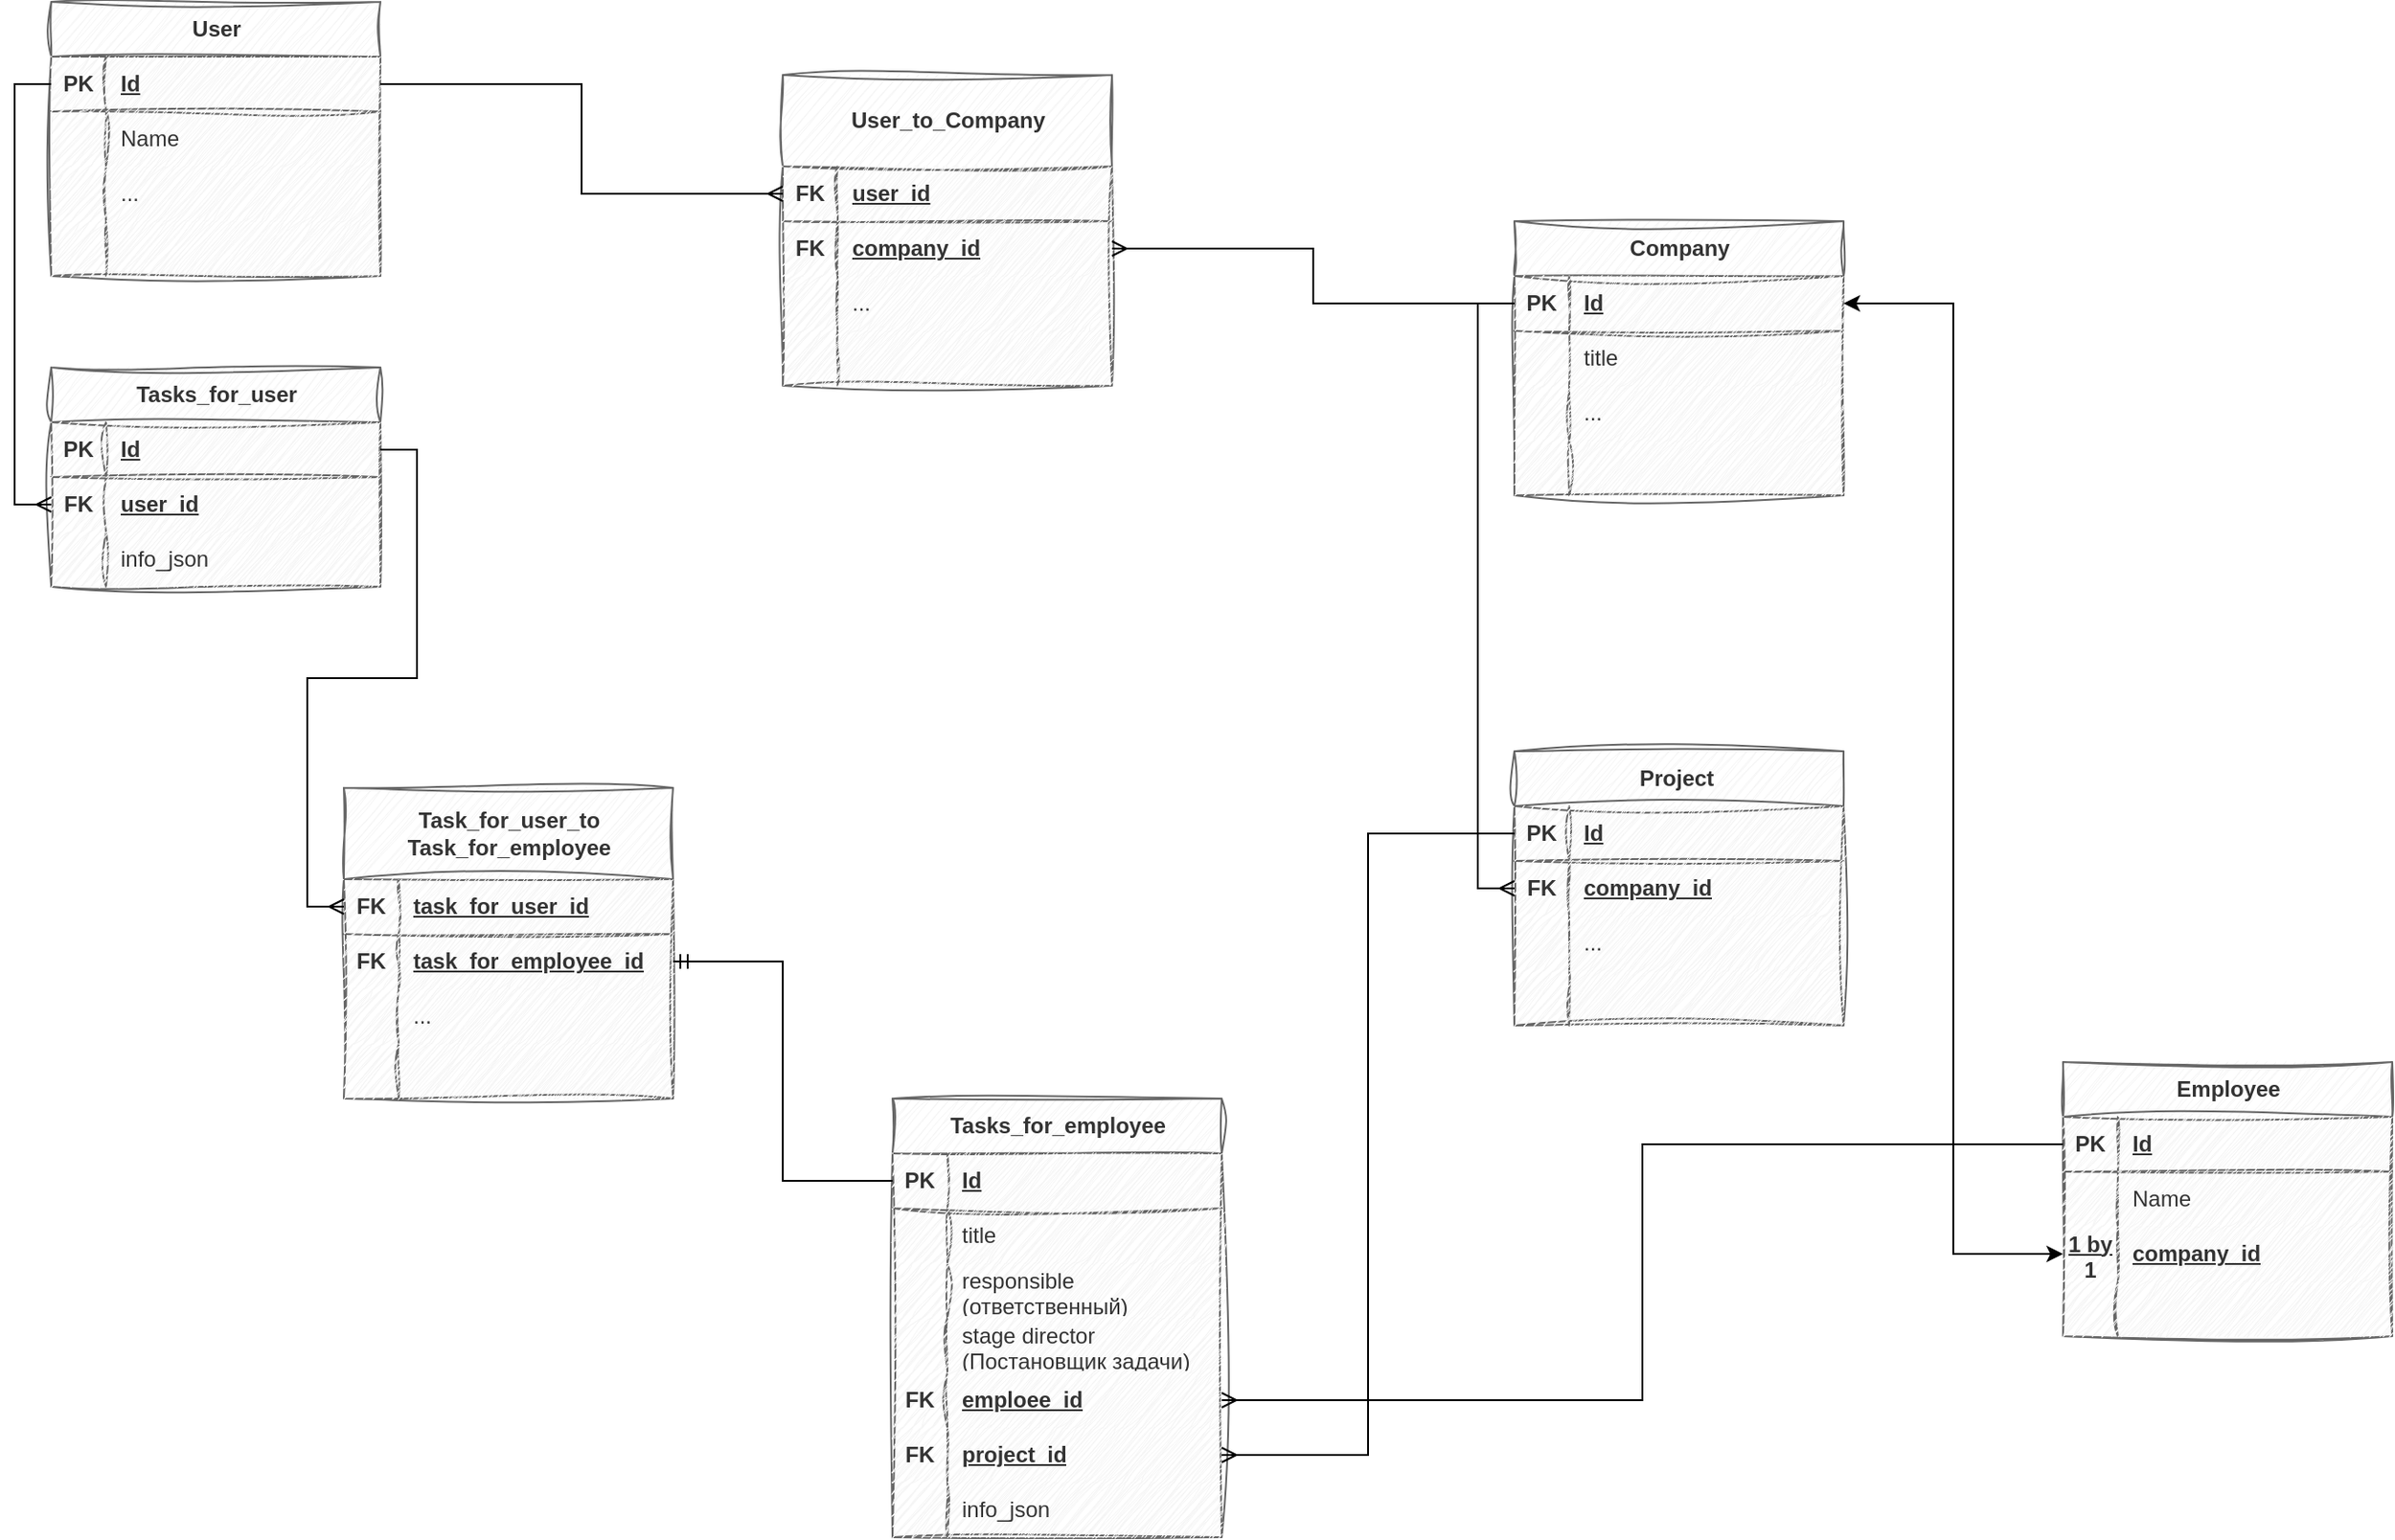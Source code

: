 <mxfile version="22.0.4" type="github">
  <diagram name="Страница — 1" id="aY2zGXCki5zvBB4E1I1_">
    <mxGraphModel dx="3452" dy="1355" grid="1" gridSize="10" guides="1" tooltips="1" connect="1" arrows="1" fold="1" page="1" pageScale="1" pageWidth="827" pageHeight="1169" math="0" shadow="0">
      <root>
        <mxCell id="0" />
        <mxCell id="1" parent="0" />
        <mxCell id="N_8_Af2XxbxDRLDLSH2c-1" value="User" style="shape=table;startSize=30;container=1;collapsible=1;childLayout=tableLayout;fixedRows=1;rowLines=0;fontStyle=1;align=center;resizeLast=1;html=1;fillColor=#f5f5f5;fontColor=#333333;strokeColor=#666666;sketch=1;curveFitting=1;jiggle=2;" parent="1" vertex="1">
          <mxGeometry x="-800" y="40" width="180" height="150" as="geometry" />
        </mxCell>
        <mxCell id="N_8_Af2XxbxDRLDLSH2c-2" value="" style="shape=tableRow;horizontal=0;startSize=0;swimlaneHead=0;swimlaneBody=0;collapsible=0;dropTarget=0;points=[[0,0.5],[1,0.5]];portConstraint=eastwest;top=0;left=0;right=0;bottom=1;fillColor=#f5f5f5;fontColor=#333333;strokeColor=#666666;sketch=1;curveFitting=1;jiggle=2;" parent="N_8_Af2XxbxDRLDLSH2c-1" vertex="1">
          <mxGeometry y="30" width="180" height="30" as="geometry" />
        </mxCell>
        <mxCell id="N_8_Af2XxbxDRLDLSH2c-3" value="PK" style="shape=partialRectangle;connectable=0;top=0;left=0;bottom=0;right=0;fontStyle=1;overflow=hidden;whiteSpace=wrap;html=1;fillColor=#f5f5f5;fontColor=#333333;strokeColor=#666666;sketch=1;curveFitting=1;jiggle=2;" parent="N_8_Af2XxbxDRLDLSH2c-2" vertex="1">
          <mxGeometry width="30" height="30" as="geometry">
            <mxRectangle width="30" height="30" as="alternateBounds" />
          </mxGeometry>
        </mxCell>
        <mxCell id="N_8_Af2XxbxDRLDLSH2c-4" value="Id" style="shape=partialRectangle;connectable=0;top=0;left=0;bottom=0;right=0;align=left;spacingLeft=6;fontStyle=5;overflow=hidden;whiteSpace=wrap;html=1;fillColor=#f5f5f5;fontColor=#333333;strokeColor=#666666;sketch=1;curveFitting=1;jiggle=2;" parent="N_8_Af2XxbxDRLDLSH2c-2" vertex="1">
          <mxGeometry x="30" width="150" height="30" as="geometry">
            <mxRectangle width="150" height="30" as="alternateBounds" />
          </mxGeometry>
        </mxCell>
        <mxCell id="N_8_Af2XxbxDRLDLSH2c-5" value="" style="shape=tableRow;horizontal=0;startSize=0;swimlaneHead=0;swimlaneBody=0;collapsible=0;dropTarget=0;points=[[0,0.5],[1,0.5]];portConstraint=eastwest;top=0;left=0;right=0;bottom=0;fillColor=#f5f5f5;fontColor=#333333;strokeColor=#666666;sketch=1;curveFitting=1;jiggle=2;" parent="N_8_Af2XxbxDRLDLSH2c-1" vertex="1">
          <mxGeometry y="60" width="180" height="30" as="geometry" />
        </mxCell>
        <mxCell id="N_8_Af2XxbxDRLDLSH2c-6" value="" style="shape=partialRectangle;connectable=0;top=0;left=0;bottom=0;right=0;editable=1;overflow=hidden;whiteSpace=wrap;html=1;fillColor=#f5f5f5;fontColor=#333333;strokeColor=#666666;sketch=1;curveFitting=1;jiggle=2;" parent="N_8_Af2XxbxDRLDLSH2c-5" vertex="1">
          <mxGeometry width="30" height="30" as="geometry">
            <mxRectangle width="30" height="30" as="alternateBounds" />
          </mxGeometry>
        </mxCell>
        <mxCell id="N_8_Af2XxbxDRLDLSH2c-7" value="Name&amp;nbsp;" style="shape=partialRectangle;connectable=0;top=0;left=0;bottom=0;right=0;align=left;spacingLeft=6;overflow=hidden;whiteSpace=wrap;html=1;fillColor=#f5f5f5;fontColor=#333333;strokeColor=#666666;sketch=1;curveFitting=1;jiggle=2;" parent="N_8_Af2XxbxDRLDLSH2c-5" vertex="1">
          <mxGeometry x="30" width="150" height="30" as="geometry">
            <mxRectangle width="150" height="30" as="alternateBounds" />
          </mxGeometry>
        </mxCell>
        <mxCell id="N_8_Af2XxbxDRLDLSH2c-8" value="" style="shape=tableRow;horizontal=0;startSize=0;swimlaneHead=0;swimlaneBody=0;collapsible=0;dropTarget=0;points=[[0,0.5],[1,0.5]];portConstraint=eastwest;top=0;left=0;right=0;bottom=0;fillColor=#f5f5f5;fontColor=#333333;strokeColor=#666666;sketch=1;curveFitting=1;jiggle=2;" parent="N_8_Af2XxbxDRLDLSH2c-1" vertex="1">
          <mxGeometry y="90" width="180" height="30" as="geometry" />
        </mxCell>
        <mxCell id="N_8_Af2XxbxDRLDLSH2c-9" value="" style="shape=partialRectangle;connectable=0;top=0;left=0;bottom=0;right=0;editable=1;overflow=hidden;whiteSpace=wrap;html=1;fillColor=#f5f5f5;fontColor=#333333;strokeColor=#666666;sketch=1;curveFitting=1;jiggle=2;" parent="N_8_Af2XxbxDRLDLSH2c-8" vertex="1">
          <mxGeometry width="30" height="30" as="geometry">
            <mxRectangle width="30" height="30" as="alternateBounds" />
          </mxGeometry>
        </mxCell>
        <mxCell id="N_8_Af2XxbxDRLDLSH2c-10" value="..." style="shape=partialRectangle;connectable=0;top=0;left=0;bottom=0;right=0;align=left;spacingLeft=6;overflow=hidden;whiteSpace=wrap;html=1;fillColor=#f5f5f5;fontColor=#333333;strokeColor=#666666;sketch=1;curveFitting=1;jiggle=2;" parent="N_8_Af2XxbxDRLDLSH2c-8" vertex="1">
          <mxGeometry x="30" width="150" height="30" as="geometry">
            <mxRectangle width="150" height="30" as="alternateBounds" />
          </mxGeometry>
        </mxCell>
        <mxCell id="N_8_Af2XxbxDRLDLSH2c-11" value="" style="shape=tableRow;horizontal=0;startSize=0;swimlaneHead=0;swimlaneBody=0;collapsible=0;dropTarget=0;points=[[0,0.5],[1,0.5]];portConstraint=eastwest;top=0;left=0;right=0;bottom=0;fillColor=#f5f5f5;fontColor=#333333;strokeColor=#666666;sketch=1;curveFitting=1;jiggle=2;" parent="N_8_Af2XxbxDRLDLSH2c-1" vertex="1">
          <mxGeometry y="120" width="180" height="30" as="geometry" />
        </mxCell>
        <mxCell id="N_8_Af2XxbxDRLDLSH2c-12" value="" style="shape=partialRectangle;connectable=0;top=0;left=0;bottom=0;right=0;editable=1;overflow=hidden;whiteSpace=wrap;html=1;fillColor=#f5f5f5;fontColor=#333333;strokeColor=#666666;sketch=1;curveFitting=1;jiggle=2;" parent="N_8_Af2XxbxDRLDLSH2c-11" vertex="1">
          <mxGeometry width="30" height="30" as="geometry">
            <mxRectangle width="30" height="30" as="alternateBounds" />
          </mxGeometry>
        </mxCell>
        <mxCell id="N_8_Af2XxbxDRLDLSH2c-13" value="" style="shape=partialRectangle;connectable=0;top=0;left=0;bottom=0;right=0;align=left;spacingLeft=6;overflow=hidden;whiteSpace=wrap;html=1;fillColor=#f5f5f5;fontColor=#333333;strokeColor=#666666;sketch=1;curveFitting=1;jiggle=2;" parent="N_8_Af2XxbxDRLDLSH2c-11" vertex="1">
          <mxGeometry x="30" width="150" height="30" as="geometry">
            <mxRectangle width="150" height="30" as="alternateBounds" />
          </mxGeometry>
        </mxCell>
        <mxCell id="N_8_Af2XxbxDRLDLSH2c-14" value="Company" style="shape=table;startSize=30;container=1;collapsible=1;childLayout=tableLayout;fixedRows=1;rowLines=0;fontStyle=1;align=center;resizeLast=1;html=1;fillColor=#f5f5f5;fontColor=#333333;strokeColor=#666666;sketch=1;curveFitting=1;jiggle=2;" parent="1" vertex="1">
          <mxGeometry y="160" width="180" height="150" as="geometry" />
        </mxCell>
        <mxCell id="N_8_Af2XxbxDRLDLSH2c-15" value="" style="shape=tableRow;horizontal=0;startSize=0;swimlaneHead=0;swimlaneBody=0;collapsible=0;dropTarget=0;points=[[0,0.5],[1,0.5]];portConstraint=eastwest;top=0;left=0;right=0;bottom=1;fillColor=#f5f5f5;fontColor=#333333;strokeColor=#666666;sketch=1;curveFitting=1;jiggle=2;" parent="N_8_Af2XxbxDRLDLSH2c-14" vertex="1">
          <mxGeometry y="30" width="180" height="30" as="geometry" />
        </mxCell>
        <mxCell id="N_8_Af2XxbxDRLDLSH2c-16" value="PK" style="shape=partialRectangle;connectable=0;top=0;left=0;bottom=0;right=0;fontStyle=1;overflow=hidden;whiteSpace=wrap;html=1;fillColor=#f5f5f5;fontColor=#333333;strokeColor=#666666;sketch=1;curveFitting=1;jiggle=2;" parent="N_8_Af2XxbxDRLDLSH2c-15" vertex="1">
          <mxGeometry width="30" height="30" as="geometry">
            <mxRectangle width="30" height="30" as="alternateBounds" />
          </mxGeometry>
        </mxCell>
        <mxCell id="N_8_Af2XxbxDRLDLSH2c-17" value="Id" style="shape=partialRectangle;connectable=0;top=0;left=0;bottom=0;right=0;align=left;spacingLeft=6;fontStyle=5;overflow=hidden;whiteSpace=wrap;html=1;fillColor=#f5f5f5;fontColor=#333333;strokeColor=#666666;sketch=1;curveFitting=1;jiggle=2;" parent="N_8_Af2XxbxDRLDLSH2c-15" vertex="1">
          <mxGeometry x="30" width="150" height="30" as="geometry">
            <mxRectangle width="150" height="30" as="alternateBounds" />
          </mxGeometry>
        </mxCell>
        <mxCell id="N_8_Af2XxbxDRLDLSH2c-18" value="" style="shape=tableRow;horizontal=0;startSize=0;swimlaneHead=0;swimlaneBody=0;collapsible=0;dropTarget=0;points=[[0,0.5],[1,0.5]];portConstraint=eastwest;top=0;left=0;right=0;bottom=0;fillColor=#f5f5f5;fontColor=#333333;strokeColor=#666666;sketch=1;curveFitting=1;jiggle=2;" parent="N_8_Af2XxbxDRLDLSH2c-14" vertex="1">
          <mxGeometry y="60" width="180" height="30" as="geometry" />
        </mxCell>
        <mxCell id="N_8_Af2XxbxDRLDLSH2c-19" value="" style="shape=partialRectangle;connectable=0;top=0;left=0;bottom=0;right=0;editable=1;overflow=hidden;whiteSpace=wrap;html=1;fillColor=#f5f5f5;fontColor=#333333;strokeColor=#666666;sketch=1;curveFitting=1;jiggle=2;" parent="N_8_Af2XxbxDRLDLSH2c-18" vertex="1">
          <mxGeometry width="30" height="30" as="geometry">
            <mxRectangle width="30" height="30" as="alternateBounds" />
          </mxGeometry>
        </mxCell>
        <mxCell id="N_8_Af2XxbxDRLDLSH2c-20" value="title" style="shape=partialRectangle;connectable=0;top=0;left=0;bottom=0;right=0;align=left;spacingLeft=6;overflow=hidden;whiteSpace=wrap;html=1;fillColor=#f5f5f5;fontColor=#333333;strokeColor=#666666;sketch=1;curveFitting=1;jiggle=2;" parent="N_8_Af2XxbxDRLDLSH2c-18" vertex="1">
          <mxGeometry x="30" width="150" height="30" as="geometry">
            <mxRectangle width="150" height="30" as="alternateBounds" />
          </mxGeometry>
        </mxCell>
        <mxCell id="N_8_Af2XxbxDRLDLSH2c-21" value="" style="shape=tableRow;horizontal=0;startSize=0;swimlaneHead=0;swimlaneBody=0;collapsible=0;dropTarget=0;points=[[0,0.5],[1,0.5]];portConstraint=eastwest;top=0;left=0;right=0;bottom=0;fillColor=#f5f5f5;fontColor=#333333;strokeColor=#666666;sketch=1;curveFitting=1;jiggle=2;" parent="N_8_Af2XxbxDRLDLSH2c-14" vertex="1">
          <mxGeometry y="90" width="180" height="30" as="geometry" />
        </mxCell>
        <mxCell id="N_8_Af2XxbxDRLDLSH2c-22" value="" style="shape=partialRectangle;connectable=0;top=0;left=0;bottom=0;right=0;editable=1;overflow=hidden;whiteSpace=wrap;html=1;fillColor=#f5f5f5;fontColor=#333333;strokeColor=#666666;sketch=1;curveFitting=1;jiggle=2;" parent="N_8_Af2XxbxDRLDLSH2c-21" vertex="1">
          <mxGeometry width="30" height="30" as="geometry">
            <mxRectangle width="30" height="30" as="alternateBounds" />
          </mxGeometry>
        </mxCell>
        <mxCell id="N_8_Af2XxbxDRLDLSH2c-23" value="..." style="shape=partialRectangle;connectable=0;top=0;left=0;bottom=0;right=0;align=left;spacingLeft=6;overflow=hidden;whiteSpace=wrap;html=1;fillColor=#f5f5f5;fontColor=#333333;strokeColor=#666666;sketch=1;curveFitting=1;jiggle=2;" parent="N_8_Af2XxbxDRLDLSH2c-21" vertex="1">
          <mxGeometry x="30" width="150" height="30" as="geometry">
            <mxRectangle width="150" height="30" as="alternateBounds" />
          </mxGeometry>
        </mxCell>
        <mxCell id="N_8_Af2XxbxDRLDLSH2c-24" value="" style="shape=tableRow;horizontal=0;startSize=0;swimlaneHead=0;swimlaneBody=0;collapsible=0;dropTarget=0;points=[[0,0.5],[1,0.5]];portConstraint=eastwest;top=0;left=0;right=0;bottom=0;fillColor=#f5f5f5;fontColor=#333333;strokeColor=#666666;sketch=1;curveFitting=1;jiggle=2;" parent="N_8_Af2XxbxDRLDLSH2c-14" vertex="1">
          <mxGeometry y="120" width="180" height="30" as="geometry" />
        </mxCell>
        <mxCell id="N_8_Af2XxbxDRLDLSH2c-25" value="" style="shape=partialRectangle;connectable=0;top=0;left=0;bottom=0;right=0;editable=1;overflow=hidden;whiteSpace=wrap;html=1;fillColor=#f5f5f5;fontColor=#333333;strokeColor=#666666;sketch=1;curveFitting=1;jiggle=2;" parent="N_8_Af2XxbxDRLDLSH2c-24" vertex="1">
          <mxGeometry width="30" height="30" as="geometry">
            <mxRectangle width="30" height="30" as="alternateBounds" />
          </mxGeometry>
        </mxCell>
        <mxCell id="N_8_Af2XxbxDRLDLSH2c-26" value="" style="shape=partialRectangle;connectable=0;top=0;left=0;bottom=0;right=0;align=left;spacingLeft=6;overflow=hidden;whiteSpace=wrap;html=1;fillColor=#f5f5f5;fontColor=#333333;strokeColor=#666666;sketch=1;curveFitting=1;jiggle=2;" parent="N_8_Af2XxbxDRLDLSH2c-24" vertex="1">
          <mxGeometry x="30" width="150" height="30" as="geometry">
            <mxRectangle width="150" height="30" as="alternateBounds" />
          </mxGeometry>
        </mxCell>
        <mxCell id="N_8_Af2XxbxDRLDLSH2c-50" value="Tasks_for_user" style="shape=table;startSize=30;container=1;collapsible=1;childLayout=tableLayout;fixedRows=1;rowLines=0;fontStyle=1;align=center;resizeLast=1;html=1;fillColor=#f5f5f5;fontColor=#333333;strokeColor=#666666;sketch=1;curveFitting=1;jiggle=2;" parent="1" vertex="1">
          <mxGeometry x="-800" y="240" width="180" height="120" as="geometry" />
        </mxCell>
        <mxCell id="N_8_Af2XxbxDRLDLSH2c-51" value="" style="shape=tableRow;horizontal=0;startSize=0;swimlaneHead=0;swimlaneBody=0;collapsible=0;dropTarget=0;points=[[0,0.5],[1,0.5]];portConstraint=eastwest;top=0;left=0;right=0;bottom=1;fillColor=#f5f5f5;fontColor=#333333;strokeColor=#666666;sketch=1;curveFitting=1;jiggle=2;" parent="N_8_Af2XxbxDRLDLSH2c-50" vertex="1">
          <mxGeometry y="30" width="180" height="30" as="geometry" />
        </mxCell>
        <mxCell id="N_8_Af2XxbxDRLDLSH2c-52" value="PK" style="shape=partialRectangle;connectable=0;top=0;left=0;bottom=0;right=0;fontStyle=1;overflow=hidden;whiteSpace=wrap;html=1;fillColor=#f5f5f5;fontColor=#333333;strokeColor=#666666;sketch=1;curveFitting=1;jiggle=2;" parent="N_8_Af2XxbxDRLDLSH2c-51" vertex="1">
          <mxGeometry width="30" height="30" as="geometry">
            <mxRectangle width="30" height="30" as="alternateBounds" />
          </mxGeometry>
        </mxCell>
        <mxCell id="N_8_Af2XxbxDRLDLSH2c-53" value="Id" style="shape=partialRectangle;connectable=0;top=0;left=0;bottom=0;right=0;align=left;spacingLeft=6;fontStyle=5;overflow=hidden;whiteSpace=wrap;html=1;fillColor=#f5f5f5;fontColor=#333333;strokeColor=#666666;sketch=1;curveFitting=1;jiggle=2;" parent="N_8_Af2XxbxDRLDLSH2c-51" vertex="1">
          <mxGeometry x="30" width="150" height="30" as="geometry">
            <mxRectangle width="150" height="30" as="alternateBounds" />
          </mxGeometry>
        </mxCell>
        <mxCell id="N_8_Af2XxbxDRLDLSH2c-92" value="" style="shape=tableRow;horizontal=0;startSize=0;swimlaneHead=0;swimlaneBody=0;collapsible=0;dropTarget=0;points=[[0,0.5],[1,0.5]];portConstraint=eastwest;top=0;left=0;right=0;bottom=0;fillColor=#f5f5f5;fontColor=#333333;strokeColor=#666666;sketch=1;curveFitting=1;jiggle=2;" parent="N_8_Af2XxbxDRLDLSH2c-50" vertex="1">
          <mxGeometry y="60" width="180" height="30" as="geometry" />
        </mxCell>
        <mxCell id="N_8_Af2XxbxDRLDLSH2c-93" value="&lt;b&gt;FK&lt;/b&gt;" style="shape=partialRectangle;connectable=0;top=0;left=0;bottom=0;right=0;editable=1;overflow=hidden;whiteSpace=wrap;html=1;fillColor=#f5f5f5;fontColor=#333333;strokeColor=#666666;sketch=1;curveFitting=1;jiggle=2;" parent="N_8_Af2XxbxDRLDLSH2c-92" vertex="1">
          <mxGeometry width="30" height="30" as="geometry">
            <mxRectangle width="30" height="30" as="alternateBounds" />
          </mxGeometry>
        </mxCell>
        <mxCell id="N_8_Af2XxbxDRLDLSH2c-94" value="&lt;b&gt;&lt;u&gt;user_id&lt;/u&gt;&lt;/b&gt;" style="shape=partialRectangle;connectable=0;top=0;left=0;bottom=0;right=0;align=left;spacingLeft=6;overflow=hidden;whiteSpace=wrap;html=1;fillColor=#f5f5f5;fontColor=#333333;strokeColor=#666666;sketch=1;curveFitting=1;jiggle=2;" parent="N_8_Af2XxbxDRLDLSH2c-92" vertex="1">
          <mxGeometry x="30" width="150" height="30" as="geometry">
            <mxRectangle width="150" height="30" as="alternateBounds" />
          </mxGeometry>
        </mxCell>
        <mxCell id="N_8_Af2XxbxDRLDLSH2c-95" value="" style="shape=tableRow;horizontal=0;startSize=0;swimlaneHead=0;swimlaneBody=0;collapsible=0;dropTarget=0;points=[[0,0.5],[1,0.5]];portConstraint=eastwest;top=0;left=0;right=0;bottom=0;fillColor=#f5f5f5;fontColor=#333333;strokeColor=#666666;sketch=1;curveFitting=1;jiggle=2;" parent="N_8_Af2XxbxDRLDLSH2c-50" vertex="1">
          <mxGeometry y="90" width="180" height="30" as="geometry" />
        </mxCell>
        <mxCell id="N_8_Af2XxbxDRLDLSH2c-96" value="" style="shape=partialRectangle;connectable=0;top=0;left=0;bottom=0;right=0;editable=1;overflow=hidden;whiteSpace=wrap;html=1;fillColor=#f5f5f5;fontColor=#333333;strokeColor=#666666;sketch=1;curveFitting=1;jiggle=2;" parent="N_8_Af2XxbxDRLDLSH2c-95" vertex="1">
          <mxGeometry width="30" height="30" as="geometry">
            <mxRectangle width="30" height="30" as="alternateBounds" />
          </mxGeometry>
        </mxCell>
        <mxCell id="N_8_Af2XxbxDRLDLSH2c-97" value="info_json" style="shape=partialRectangle;connectable=0;top=0;left=0;bottom=0;right=0;align=left;spacingLeft=6;overflow=hidden;whiteSpace=wrap;html=1;fillColor=#f5f5f5;fontColor=#333333;strokeColor=#666666;sketch=1;curveFitting=1;jiggle=2;" parent="N_8_Af2XxbxDRLDLSH2c-95" vertex="1">
          <mxGeometry x="30" width="150" height="30" as="geometry">
            <mxRectangle width="150" height="30" as="alternateBounds" />
          </mxGeometry>
        </mxCell>
        <mxCell id="N_8_Af2XxbxDRLDLSH2c-111" value="Task_for_user_to&lt;br&gt;Task_for_employee" style="shape=table;startSize=50;container=1;collapsible=1;childLayout=tableLayout;fixedRows=1;rowLines=0;fontStyle=1;align=center;resizeLast=1;html=1;fillColor=#f5f5f5;fontColor=#333333;strokeColor=#666666;sketch=1;curveFitting=1;jiggle=2;" parent="1" vertex="1">
          <mxGeometry x="-640" y="470" width="180" height="170" as="geometry" />
        </mxCell>
        <mxCell id="N_8_Af2XxbxDRLDLSH2c-112" value="" style="shape=tableRow;horizontal=0;startSize=0;swimlaneHead=0;swimlaneBody=0;collapsible=0;dropTarget=0;points=[[0,0.5],[1,0.5]];portConstraint=eastwest;top=0;left=0;right=0;bottom=1;fillColor=#f5f5f5;fontColor=#333333;strokeColor=#666666;sketch=1;curveFitting=1;jiggle=2;" parent="N_8_Af2XxbxDRLDLSH2c-111" vertex="1">
          <mxGeometry y="50" width="180" height="30" as="geometry" />
        </mxCell>
        <mxCell id="N_8_Af2XxbxDRLDLSH2c-113" value="FK" style="shape=partialRectangle;connectable=0;top=0;left=0;bottom=0;right=0;fontStyle=1;overflow=hidden;whiteSpace=wrap;html=1;fillColor=#f5f5f5;fontColor=#333333;strokeColor=#666666;sketch=1;curveFitting=1;jiggle=2;" parent="N_8_Af2XxbxDRLDLSH2c-112" vertex="1">
          <mxGeometry width="30" height="30" as="geometry">
            <mxRectangle width="30" height="30" as="alternateBounds" />
          </mxGeometry>
        </mxCell>
        <mxCell id="N_8_Af2XxbxDRLDLSH2c-114" value="task_for_user_id" style="shape=partialRectangle;connectable=0;top=0;left=0;bottom=0;right=0;align=left;spacingLeft=6;fontStyle=5;overflow=hidden;whiteSpace=wrap;html=1;fillColor=#f5f5f5;fontColor=#333333;strokeColor=#666666;sketch=1;curveFitting=1;jiggle=2;" parent="N_8_Af2XxbxDRLDLSH2c-112" vertex="1">
          <mxGeometry x="30" width="150" height="30" as="geometry">
            <mxRectangle width="150" height="30" as="alternateBounds" />
          </mxGeometry>
        </mxCell>
        <mxCell id="N_8_Af2XxbxDRLDLSH2c-115" value="" style="shape=tableRow;horizontal=0;startSize=0;swimlaneHead=0;swimlaneBody=0;collapsible=0;dropTarget=0;points=[[0,0.5],[1,0.5]];portConstraint=eastwest;top=0;left=0;right=0;bottom=0;fillColor=#f5f5f5;fontColor=#333333;strokeColor=#666666;sketch=1;curveFitting=1;jiggle=2;" parent="N_8_Af2XxbxDRLDLSH2c-111" vertex="1">
          <mxGeometry y="80" width="180" height="30" as="geometry" />
        </mxCell>
        <mxCell id="N_8_Af2XxbxDRLDLSH2c-116" value="&lt;b&gt;FK&lt;/b&gt;" style="shape=partialRectangle;connectable=0;top=0;left=0;bottom=0;right=0;editable=1;overflow=hidden;whiteSpace=wrap;html=1;fillColor=#f5f5f5;fontColor=#333333;strokeColor=#666666;sketch=1;curveFitting=1;jiggle=2;" parent="N_8_Af2XxbxDRLDLSH2c-115" vertex="1">
          <mxGeometry width="30" height="30" as="geometry">
            <mxRectangle width="30" height="30" as="alternateBounds" />
          </mxGeometry>
        </mxCell>
        <mxCell id="N_8_Af2XxbxDRLDLSH2c-117" value="&lt;b&gt;&lt;u&gt;task_for_employee_id&lt;/u&gt;&lt;/b&gt;" style="shape=partialRectangle;connectable=0;top=0;left=0;bottom=0;right=0;align=left;spacingLeft=6;overflow=hidden;whiteSpace=wrap;html=1;fillColor=#f5f5f5;fontColor=#333333;strokeColor=#666666;sketch=1;curveFitting=1;jiggle=2;" parent="N_8_Af2XxbxDRLDLSH2c-115" vertex="1">
          <mxGeometry x="30" width="150" height="30" as="geometry">
            <mxRectangle width="150" height="30" as="alternateBounds" />
          </mxGeometry>
        </mxCell>
        <mxCell id="N_8_Af2XxbxDRLDLSH2c-118" value="" style="shape=tableRow;horizontal=0;startSize=0;swimlaneHead=0;swimlaneBody=0;collapsible=0;dropTarget=0;points=[[0,0.5],[1,0.5]];portConstraint=eastwest;top=0;left=0;right=0;bottom=0;fillColor=#f5f5f5;fontColor=#333333;strokeColor=#666666;sketch=1;curveFitting=1;jiggle=2;" parent="N_8_Af2XxbxDRLDLSH2c-111" vertex="1">
          <mxGeometry y="110" width="180" height="30" as="geometry" />
        </mxCell>
        <mxCell id="N_8_Af2XxbxDRLDLSH2c-119" value="" style="shape=partialRectangle;connectable=0;top=0;left=0;bottom=0;right=0;editable=1;overflow=hidden;whiteSpace=wrap;html=1;fillColor=#f5f5f5;fontColor=#333333;strokeColor=#666666;sketch=1;curveFitting=1;jiggle=2;" parent="N_8_Af2XxbxDRLDLSH2c-118" vertex="1">
          <mxGeometry width="30" height="30" as="geometry">
            <mxRectangle width="30" height="30" as="alternateBounds" />
          </mxGeometry>
        </mxCell>
        <mxCell id="N_8_Af2XxbxDRLDLSH2c-120" value="..." style="shape=partialRectangle;connectable=0;top=0;left=0;bottom=0;right=0;align=left;spacingLeft=6;overflow=hidden;whiteSpace=wrap;html=1;fillColor=#f5f5f5;fontColor=#333333;strokeColor=#666666;sketch=1;curveFitting=1;jiggle=2;" parent="N_8_Af2XxbxDRLDLSH2c-118" vertex="1">
          <mxGeometry x="30" width="150" height="30" as="geometry">
            <mxRectangle width="150" height="30" as="alternateBounds" />
          </mxGeometry>
        </mxCell>
        <mxCell id="N_8_Af2XxbxDRLDLSH2c-121" value="" style="shape=tableRow;horizontal=0;startSize=0;swimlaneHead=0;swimlaneBody=0;collapsible=0;dropTarget=0;points=[[0,0.5],[1,0.5]];portConstraint=eastwest;top=0;left=0;right=0;bottom=0;fillColor=#f5f5f5;fontColor=#333333;strokeColor=#666666;sketch=1;curveFitting=1;jiggle=2;" parent="N_8_Af2XxbxDRLDLSH2c-111" vertex="1">
          <mxGeometry y="140" width="180" height="30" as="geometry" />
        </mxCell>
        <mxCell id="N_8_Af2XxbxDRLDLSH2c-122" value="" style="shape=partialRectangle;connectable=0;top=0;left=0;bottom=0;right=0;editable=1;overflow=hidden;whiteSpace=wrap;html=1;fillColor=#f5f5f5;fontColor=#333333;strokeColor=#666666;sketch=1;curveFitting=1;jiggle=2;" parent="N_8_Af2XxbxDRLDLSH2c-121" vertex="1">
          <mxGeometry width="30" height="30" as="geometry">
            <mxRectangle width="30" height="30" as="alternateBounds" />
          </mxGeometry>
        </mxCell>
        <mxCell id="N_8_Af2XxbxDRLDLSH2c-123" value="" style="shape=partialRectangle;connectable=0;top=0;left=0;bottom=0;right=0;align=left;spacingLeft=6;overflow=hidden;whiteSpace=wrap;html=1;fillColor=#f5f5f5;fontColor=#333333;strokeColor=#666666;sketch=1;curveFitting=1;jiggle=2;" parent="N_8_Af2XxbxDRLDLSH2c-121" vertex="1">
          <mxGeometry x="30" width="150" height="30" as="geometry">
            <mxRectangle width="150" height="30" as="alternateBounds" />
          </mxGeometry>
        </mxCell>
        <mxCell id="N_8_Af2XxbxDRLDLSH2c-129" value="Project&amp;nbsp;" style="shape=table;startSize=30;container=1;collapsible=1;childLayout=tableLayout;fixedRows=1;rowLines=0;fontStyle=1;align=center;resizeLast=1;html=1;fillColor=#f5f5f5;fontColor=#333333;strokeColor=#666666;sketch=1;curveFitting=1;jiggle=2;" parent="1" vertex="1">
          <mxGeometry y="450" width="180" height="150" as="geometry" />
        </mxCell>
        <mxCell id="N_8_Af2XxbxDRLDLSH2c-130" value="" style="shape=tableRow;horizontal=0;startSize=0;swimlaneHead=0;swimlaneBody=0;collapsible=0;dropTarget=0;points=[[0,0.5],[1,0.5]];portConstraint=eastwest;top=0;left=0;right=0;bottom=1;fillColor=#f5f5f5;fontColor=#333333;strokeColor=#666666;sketch=1;curveFitting=1;jiggle=2;" parent="N_8_Af2XxbxDRLDLSH2c-129" vertex="1">
          <mxGeometry y="30" width="180" height="30" as="geometry" />
        </mxCell>
        <mxCell id="N_8_Af2XxbxDRLDLSH2c-131" value="PK" style="shape=partialRectangle;connectable=0;top=0;left=0;bottom=0;right=0;fontStyle=1;overflow=hidden;whiteSpace=wrap;html=1;fillColor=#f5f5f5;fontColor=#333333;strokeColor=#666666;sketch=1;curveFitting=1;jiggle=2;" parent="N_8_Af2XxbxDRLDLSH2c-130" vertex="1">
          <mxGeometry width="30" height="30" as="geometry">
            <mxRectangle width="30" height="30" as="alternateBounds" />
          </mxGeometry>
        </mxCell>
        <mxCell id="N_8_Af2XxbxDRLDLSH2c-132" value="Id" style="shape=partialRectangle;connectable=0;top=0;left=0;bottom=0;right=0;align=left;spacingLeft=6;fontStyle=5;overflow=hidden;whiteSpace=wrap;html=1;fillColor=#f5f5f5;fontColor=#333333;strokeColor=#666666;sketch=1;curveFitting=1;jiggle=2;" parent="N_8_Af2XxbxDRLDLSH2c-130" vertex="1">
          <mxGeometry x="30" width="150" height="30" as="geometry">
            <mxRectangle width="150" height="30" as="alternateBounds" />
          </mxGeometry>
        </mxCell>
        <mxCell id="N_8_Af2XxbxDRLDLSH2c-133" value="" style="shape=tableRow;horizontal=0;startSize=0;swimlaneHead=0;swimlaneBody=0;collapsible=0;dropTarget=0;points=[[0,0.5],[1,0.5]];portConstraint=eastwest;top=0;left=0;right=0;bottom=0;fillColor=#f5f5f5;fontColor=#333333;strokeColor=#666666;sketch=1;curveFitting=1;jiggle=2;" parent="N_8_Af2XxbxDRLDLSH2c-129" vertex="1">
          <mxGeometry y="60" width="180" height="30" as="geometry" />
        </mxCell>
        <mxCell id="N_8_Af2XxbxDRLDLSH2c-134" value="&lt;b&gt;FK&lt;/b&gt;" style="shape=partialRectangle;connectable=0;top=0;left=0;bottom=0;right=0;editable=1;overflow=hidden;whiteSpace=wrap;html=1;fillColor=#f5f5f5;fontColor=#333333;strokeColor=#666666;sketch=1;curveFitting=1;jiggle=2;" parent="N_8_Af2XxbxDRLDLSH2c-133" vertex="1">
          <mxGeometry width="30" height="30" as="geometry">
            <mxRectangle width="30" height="30" as="alternateBounds" />
          </mxGeometry>
        </mxCell>
        <mxCell id="N_8_Af2XxbxDRLDLSH2c-135" value="&lt;b&gt;&lt;u&gt;company_id&lt;/u&gt;&lt;/b&gt;" style="shape=partialRectangle;connectable=0;top=0;left=0;bottom=0;right=0;align=left;spacingLeft=6;overflow=hidden;whiteSpace=wrap;html=1;fillColor=#f5f5f5;fontColor=#333333;strokeColor=#666666;sketch=1;curveFitting=1;jiggle=2;" parent="N_8_Af2XxbxDRLDLSH2c-133" vertex="1">
          <mxGeometry x="30" width="150" height="30" as="geometry">
            <mxRectangle width="150" height="30" as="alternateBounds" />
          </mxGeometry>
        </mxCell>
        <mxCell id="N_8_Af2XxbxDRLDLSH2c-136" value="" style="shape=tableRow;horizontal=0;startSize=0;swimlaneHead=0;swimlaneBody=0;collapsible=0;dropTarget=0;points=[[0,0.5],[1,0.5]];portConstraint=eastwest;top=0;left=0;right=0;bottom=0;fillColor=#f5f5f5;fontColor=#333333;strokeColor=#666666;sketch=1;curveFitting=1;jiggle=2;" parent="N_8_Af2XxbxDRLDLSH2c-129" vertex="1">
          <mxGeometry y="90" width="180" height="30" as="geometry" />
        </mxCell>
        <mxCell id="N_8_Af2XxbxDRLDLSH2c-137" value="" style="shape=partialRectangle;connectable=0;top=0;left=0;bottom=0;right=0;editable=1;overflow=hidden;whiteSpace=wrap;html=1;fillColor=#f5f5f5;fontColor=#333333;strokeColor=#666666;sketch=1;curveFitting=1;jiggle=2;" parent="N_8_Af2XxbxDRLDLSH2c-136" vertex="1">
          <mxGeometry width="30" height="30" as="geometry">
            <mxRectangle width="30" height="30" as="alternateBounds" />
          </mxGeometry>
        </mxCell>
        <mxCell id="N_8_Af2XxbxDRLDLSH2c-138" value="..." style="shape=partialRectangle;connectable=0;top=0;left=0;bottom=0;right=0;align=left;spacingLeft=6;overflow=hidden;whiteSpace=wrap;html=1;fillColor=#f5f5f5;fontColor=#333333;strokeColor=#666666;sketch=1;curveFitting=1;jiggle=2;" parent="N_8_Af2XxbxDRLDLSH2c-136" vertex="1">
          <mxGeometry x="30" width="150" height="30" as="geometry">
            <mxRectangle width="150" height="30" as="alternateBounds" />
          </mxGeometry>
        </mxCell>
        <mxCell id="N_8_Af2XxbxDRLDLSH2c-139" value="" style="shape=tableRow;horizontal=0;startSize=0;swimlaneHead=0;swimlaneBody=0;collapsible=0;dropTarget=0;points=[[0,0.5],[1,0.5]];portConstraint=eastwest;top=0;left=0;right=0;bottom=0;fillColor=#f5f5f5;fontColor=#333333;strokeColor=#666666;sketch=1;curveFitting=1;jiggle=2;" parent="N_8_Af2XxbxDRLDLSH2c-129" vertex="1">
          <mxGeometry y="120" width="180" height="30" as="geometry" />
        </mxCell>
        <mxCell id="N_8_Af2XxbxDRLDLSH2c-140" value="" style="shape=partialRectangle;connectable=0;top=0;left=0;bottom=0;right=0;editable=1;overflow=hidden;whiteSpace=wrap;html=1;fillColor=#f5f5f5;fontColor=#333333;strokeColor=#666666;sketch=1;curveFitting=1;jiggle=2;" parent="N_8_Af2XxbxDRLDLSH2c-139" vertex="1">
          <mxGeometry width="30" height="30" as="geometry">
            <mxRectangle width="30" height="30" as="alternateBounds" />
          </mxGeometry>
        </mxCell>
        <mxCell id="N_8_Af2XxbxDRLDLSH2c-141" value="" style="shape=partialRectangle;connectable=0;top=0;left=0;bottom=0;right=0;align=left;spacingLeft=6;overflow=hidden;whiteSpace=wrap;html=1;fillColor=#f5f5f5;fontColor=#333333;strokeColor=#666666;sketch=1;curveFitting=1;jiggle=2;" parent="N_8_Af2XxbxDRLDLSH2c-139" vertex="1">
          <mxGeometry x="30" width="150" height="30" as="geometry">
            <mxRectangle width="150" height="30" as="alternateBounds" />
          </mxGeometry>
        </mxCell>
        <mxCell id="F6FM1SczQrT-OryDSkxw-5" value="Employee" style="shape=table;startSize=30;container=1;collapsible=1;childLayout=tableLayout;fixedRows=1;rowLines=0;fontStyle=1;align=center;resizeLast=1;html=1;fillColor=#f5f5f5;fontColor=#333333;strokeColor=#666666;sketch=1;curveFitting=1;jiggle=2;" vertex="1" parent="1">
          <mxGeometry x="300" y="620" width="180" height="150" as="geometry" />
        </mxCell>
        <mxCell id="F6FM1SczQrT-OryDSkxw-6" value="" style="shape=tableRow;horizontal=0;startSize=0;swimlaneHead=0;swimlaneBody=0;collapsible=0;dropTarget=0;points=[[0,0.5],[1,0.5]];portConstraint=eastwest;top=0;left=0;right=0;bottom=1;fillColor=#f5f5f5;fontColor=#333333;strokeColor=#666666;sketch=1;curveFitting=1;jiggle=2;" vertex="1" parent="F6FM1SczQrT-OryDSkxw-5">
          <mxGeometry y="30" width="180" height="30" as="geometry" />
        </mxCell>
        <mxCell id="F6FM1SczQrT-OryDSkxw-7" value="PK" style="shape=partialRectangle;connectable=0;top=0;left=0;bottom=0;right=0;fontStyle=1;overflow=hidden;whiteSpace=wrap;html=1;fillColor=#f5f5f5;fontColor=#333333;strokeColor=#666666;sketch=1;curveFitting=1;jiggle=2;" vertex="1" parent="F6FM1SczQrT-OryDSkxw-6">
          <mxGeometry width="30" height="30" as="geometry">
            <mxRectangle width="30" height="30" as="alternateBounds" />
          </mxGeometry>
        </mxCell>
        <mxCell id="F6FM1SczQrT-OryDSkxw-8" value="Id" style="shape=partialRectangle;connectable=0;top=0;left=0;bottom=0;right=0;align=left;spacingLeft=6;fontStyle=5;overflow=hidden;whiteSpace=wrap;html=1;fillColor=#f5f5f5;fontColor=#333333;strokeColor=#666666;sketch=1;curveFitting=1;jiggle=2;" vertex="1" parent="F6FM1SczQrT-OryDSkxw-6">
          <mxGeometry x="30" width="150" height="30" as="geometry">
            <mxRectangle width="150" height="30" as="alternateBounds" />
          </mxGeometry>
        </mxCell>
        <mxCell id="F6FM1SczQrT-OryDSkxw-9" value="" style="shape=tableRow;horizontal=0;startSize=0;swimlaneHead=0;swimlaneBody=0;collapsible=0;dropTarget=0;points=[[0,0.5],[1,0.5]];portConstraint=eastwest;top=0;left=0;right=0;bottom=0;fillColor=#f5f5f5;fontColor=#333333;strokeColor=#666666;sketch=1;curveFitting=1;jiggle=2;" vertex="1" parent="F6FM1SczQrT-OryDSkxw-5">
          <mxGeometry y="60" width="180" height="30" as="geometry" />
        </mxCell>
        <mxCell id="F6FM1SczQrT-OryDSkxw-10" value="" style="shape=partialRectangle;connectable=0;top=0;left=0;bottom=0;right=0;editable=1;overflow=hidden;whiteSpace=wrap;html=1;fillColor=#f5f5f5;fontColor=#333333;strokeColor=#666666;sketch=1;curveFitting=1;jiggle=2;" vertex="1" parent="F6FM1SczQrT-OryDSkxw-9">
          <mxGeometry width="30" height="30" as="geometry">
            <mxRectangle width="30" height="30" as="alternateBounds" />
          </mxGeometry>
        </mxCell>
        <mxCell id="F6FM1SczQrT-OryDSkxw-11" value="Name&amp;nbsp;" style="shape=partialRectangle;connectable=0;top=0;left=0;bottom=0;right=0;align=left;spacingLeft=6;overflow=hidden;whiteSpace=wrap;html=1;fillColor=#f5f5f5;fontColor=#333333;strokeColor=#666666;sketch=1;curveFitting=1;jiggle=2;" vertex="1" parent="F6FM1SczQrT-OryDSkxw-9">
          <mxGeometry x="30" width="150" height="30" as="geometry">
            <mxRectangle width="150" height="30" as="alternateBounds" />
          </mxGeometry>
        </mxCell>
        <mxCell id="F6FM1SczQrT-OryDSkxw-12" value="" style="shape=tableRow;horizontal=0;startSize=0;swimlaneHead=0;swimlaneBody=0;collapsible=0;dropTarget=0;points=[[0,0.5],[1,0.5]];portConstraint=eastwest;top=0;left=0;right=0;bottom=0;fillColor=#f5f5f5;fontColor=#333333;strokeColor=#666666;sketch=1;curveFitting=1;jiggle=2;" vertex="1" parent="F6FM1SczQrT-OryDSkxw-5">
          <mxGeometry y="90" width="180" height="30" as="geometry" />
        </mxCell>
        <mxCell id="F6FM1SczQrT-OryDSkxw-13" value="&lt;b&gt;&lt;u&gt;1 by 1&lt;/u&gt;&lt;/b&gt;" style="shape=partialRectangle;connectable=0;top=0;left=0;bottom=0;right=0;editable=1;overflow=hidden;whiteSpace=wrap;html=1;fillColor=#f5f5f5;fontColor=#333333;strokeColor=#666666;sketch=1;curveFitting=1;jiggle=2;" vertex="1" parent="F6FM1SczQrT-OryDSkxw-12">
          <mxGeometry width="30" height="30" as="geometry">
            <mxRectangle width="30" height="30" as="alternateBounds" />
          </mxGeometry>
        </mxCell>
        <mxCell id="F6FM1SczQrT-OryDSkxw-14" value="&lt;b&gt;&lt;u&gt;company_id&lt;/u&gt;&lt;/b&gt;" style="shape=partialRectangle;connectable=0;top=0;left=0;bottom=0;right=0;align=left;spacingLeft=6;overflow=hidden;whiteSpace=wrap;html=1;fillColor=#f5f5f5;fontColor=#333333;strokeColor=#666666;sketch=1;curveFitting=1;jiggle=2;" vertex="1" parent="F6FM1SczQrT-OryDSkxw-12">
          <mxGeometry x="30" width="150" height="30" as="geometry">
            <mxRectangle width="150" height="30" as="alternateBounds" />
          </mxGeometry>
        </mxCell>
        <mxCell id="F6FM1SczQrT-OryDSkxw-15" value="" style="shape=tableRow;horizontal=0;startSize=0;swimlaneHead=0;swimlaneBody=0;collapsible=0;dropTarget=0;points=[[0,0.5],[1,0.5]];portConstraint=eastwest;top=0;left=0;right=0;bottom=0;fillColor=#f5f5f5;fontColor=#333333;strokeColor=#666666;sketch=1;curveFitting=1;jiggle=2;" vertex="1" parent="F6FM1SczQrT-OryDSkxw-5">
          <mxGeometry y="120" width="180" height="30" as="geometry" />
        </mxCell>
        <mxCell id="F6FM1SczQrT-OryDSkxw-16" value="" style="shape=partialRectangle;connectable=0;top=0;left=0;bottom=0;right=0;editable=1;overflow=hidden;whiteSpace=wrap;html=1;fillColor=#f5f5f5;fontColor=#333333;strokeColor=#666666;sketch=1;curveFitting=1;jiggle=2;" vertex="1" parent="F6FM1SczQrT-OryDSkxw-15">
          <mxGeometry width="30" height="30" as="geometry">
            <mxRectangle width="30" height="30" as="alternateBounds" />
          </mxGeometry>
        </mxCell>
        <mxCell id="F6FM1SczQrT-OryDSkxw-17" value="" style="shape=partialRectangle;connectable=0;top=0;left=0;bottom=0;right=0;align=left;spacingLeft=6;overflow=hidden;whiteSpace=wrap;html=1;fillColor=#f5f5f5;fontColor=#333333;strokeColor=#666666;sketch=1;curveFitting=1;jiggle=2;" vertex="1" parent="F6FM1SczQrT-OryDSkxw-15">
          <mxGeometry x="30" width="150" height="30" as="geometry">
            <mxRectangle width="150" height="30" as="alternateBounds" />
          </mxGeometry>
        </mxCell>
        <mxCell id="F6FM1SczQrT-OryDSkxw-32" style="edgeStyle=orthogonalEdgeStyle;rounded=0;orthogonalLoop=1;jettySize=auto;html=1;startArrow=classic;startFill=1;" edge="1" parent="1" source="F6FM1SczQrT-OryDSkxw-12" target="N_8_Af2XxbxDRLDLSH2c-15">
          <mxGeometry relative="1" as="geometry" />
        </mxCell>
        <mxCell id="F6FM1SczQrT-OryDSkxw-33" value="Tasks_for_employee" style="shape=table;startSize=30;container=1;collapsible=1;childLayout=tableLayout;fixedRows=1;rowLines=0;fontStyle=1;align=center;resizeLast=1;html=1;fillColor=#f5f5f5;fontColor=#333333;strokeColor=#666666;sketch=1;curveFitting=1;jiggle=2;" vertex="1" parent="1">
          <mxGeometry x="-340" y="640" width="180" height="240" as="geometry" />
        </mxCell>
        <mxCell id="F6FM1SczQrT-OryDSkxw-34" value="" style="shape=tableRow;horizontal=0;startSize=0;swimlaneHead=0;swimlaneBody=0;collapsible=0;dropTarget=0;points=[[0,0.5],[1,0.5]];portConstraint=eastwest;top=0;left=0;right=0;bottom=1;fillColor=#f5f5f5;fontColor=#333333;strokeColor=#666666;sketch=1;curveFitting=1;jiggle=2;" vertex="1" parent="F6FM1SczQrT-OryDSkxw-33">
          <mxGeometry y="30" width="180" height="30" as="geometry" />
        </mxCell>
        <mxCell id="F6FM1SczQrT-OryDSkxw-35" value="PK" style="shape=partialRectangle;connectable=0;top=0;left=0;bottom=0;right=0;fontStyle=1;overflow=hidden;whiteSpace=wrap;html=1;fillColor=#f5f5f5;fontColor=#333333;strokeColor=#666666;sketch=1;curveFitting=1;jiggle=2;" vertex="1" parent="F6FM1SczQrT-OryDSkxw-34">
          <mxGeometry width="30" height="30" as="geometry">
            <mxRectangle width="30" height="30" as="alternateBounds" />
          </mxGeometry>
        </mxCell>
        <mxCell id="F6FM1SczQrT-OryDSkxw-36" value="Id" style="shape=partialRectangle;connectable=0;top=0;left=0;bottom=0;right=0;align=left;spacingLeft=6;fontStyle=5;overflow=hidden;whiteSpace=wrap;html=1;fillColor=#f5f5f5;fontColor=#333333;strokeColor=#666666;sketch=1;curveFitting=1;jiggle=2;" vertex="1" parent="F6FM1SczQrT-OryDSkxw-34">
          <mxGeometry x="30" width="150" height="30" as="geometry">
            <mxRectangle width="150" height="30" as="alternateBounds" />
          </mxGeometry>
        </mxCell>
        <mxCell id="F6FM1SczQrT-OryDSkxw-37" value="" style="shape=tableRow;horizontal=0;startSize=0;swimlaneHead=0;swimlaneBody=0;collapsible=0;dropTarget=0;points=[[0,0.5],[1,0.5]];portConstraint=eastwest;top=0;left=0;right=0;bottom=0;fillColor=#f5f5f5;fontColor=#333333;strokeColor=#666666;sketch=1;curveFitting=1;jiggle=2;" vertex="1" parent="F6FM1SczQrT-OryDSkxw-33">
          <mxGeometry y="60" width="180" height="30" as="geometry" />
        </mxCell>
        <mxCell id="F6FM1SczQrT-OryDSkxw-38" value="" style="shape=partialRectangle;connectable=0;top=0;left=0;bottom=0;right=0;editable=1;overflow=hidden;whiteSpace=wrap;html=1;fillColor=#f5f5f5;fontColor=#333333;strokeColor=#666666;sketch=1;curveFitting=1;jiggle=2;" vertex="1" parent="F6FM1SczQrT-OryDSkxw-37">
          <mxGeometry width="30" height="30" as="geometry">
            <mxRectangle width="30" height="30" as="alternateBounds" />
          </mxGeometry>
        </mxCell>
        <mxCell id="F6FM1SczQrT-OryDSkxw-39" value="title" style="shape=partialRectangle;connectable=0;top=0;left=0;bottom=0;right=0;align=left;spacingLeft=6;overflow=hidden;whiteSpace=wrap;html=1;fillColor=#f5f5f5;fontColor=#333333;strokeColor=#666666;sketch=1;curveFitting=1;jiggle=2;" vertex="1" parent="F6FM1SczQrT-OryDSkxw-37">
          <mxGeometry x="30" width="150" height="30" as="geometry">
            <mxRectangle width="150" height="30" as="alternateBounds" />
          </mxGeometry>
        </mxCell>
        <mxCell id="F6FM1SczQrT-OryDSkxw-40" value="" style="shape=tableRow;horizontal=0;startSize=0;swimlaneHead=0;swimlaneBody=0;collapsible=0;dropTarget=0;points=[[0,0.5],[1,0.5]];portConstraint=eastwest;top=0;left=0;right=0;bottom=0;fillColor=#f5f5f5;fontColor=#333333;strokeColor=#666666;sketch=1;curveFitting=1;jiggle=2;" vertex="1" parent="F6FM1SczQrT-OryDSkxw-33">
          <mxGeometry y="90" width="180" height="30" as="geometry" />
        </mxCell>
        <mxCell id="F6FM1SczQrT-OryDSkxw-41" value="" style="shape=partialRectangle;connectable=0;top=0;left=0;bottom=0;right=0;editable=1;overflow=hidden;whiteSpace=wrap;html=1;fillColor=#f5f5f5;fontColor=#333333;strokeColor=#666666;sketch=1;curveFitting=1;jiggle=2;" vertex="1" parent="F6FM1SczQrT-OryDSkxw-40">
          <mxGeometry width="30" height="30" as="geometry">
            <mxRectangle width="30" height="30" as="alternateBounds" />
          </mxGeometry>
        </mxCell>
        <mxCell id="F6FM1SczQrT-OryDSkxw-42" value="responsible (ответственный)" style="shape=partialRectangle;connectable=0;top=0;left=0;bottom=0;right=0;align=left;spacingLeft=6;overflow=hidden;whiteSpace=wrap;html=1;fillColor=#f5f5f5;fontColor=#333333;strokeColor=#666666;sketch=1;curveFitting=1;jiggle=2;" vertex="1" parent="F6FM1SczQrT-OryDSkxw-40">
          <mxGeometry x="30" width="150" height="30" as="geometry">
            <mxRectangle width="150" height="30" as="alternateBounds" />
          </mxGeometry>
        </mxCell>
        <mxCell id="F6FM1SczQrT-OryDSkxw-43" value="" style="shape=tableRow;horizontal=0;startSize=0;swimlaneHead=0;swimlaneBody=0;collapsible=0;dropTarget=0;points=[[0,0.5],[1,0.5]];portConstraint=eastwest;top=0;left=0;right=0;bottom=0;fillColor=#f5f5f5;fontColor=#333333;strokeColor=#666666;sketch=1;curveFitting=1;jiggle=2;" vertex="1" parent="F6FM1SczQrT-OryDSkxw-33">
          <mxGeometry y="120" width="180" height="30" as="geometry" />
        </mxCell>
        <mxCell id="F6FM1SczQrT-OryDSkxw-44" value="" style="shape=partialRectangle;connectable=0;top=0;left=0;bottom=0;right=0;editable=1;overflow=hidden;whiteSpace=wrap;html=1;fillColor=#f5f5f5;fontColor=#333333;strokeColor=#666666;sketch=1;curveFitting=1;jiggle=2;" vertex="1" parent="F6FM1SczQrT-OryDSkxw-43">
          <mxGeometry width="30" height="30" as="geometry">
            <mxRectangle width="30" height="30" as="alternateBounds" />
          </mxGeometry>
        </mxCell>
        <mxCell id="F6FM1SczQrT-OryDSkxw-45" value="stage director (Постановщик задачи)" style="shape=partialRectangle;connectable=0;top=0;left=0;bottom=0;right=0;align=left;spacingLeft=6;overflow=hidden;whiteSpace=wrap;html=1;fillColor=#f5f5f5;fontColor=#333333;strokeColor=#666666;sketch=1;curveFitting=1;jiggle=2;" vertex="1" parent="F6FM1SczQrT-OryDSkxw-43">
          <mxGeometry x="30" width="150" height="30" as="geometry">
            <mxRectangle width="150" height="30" as="alternateBounds" />
          </mxGeometry>
        </mxCell>
        <mxCell id="F6FM1SczQrT-OryDSkxw-46" value="" style="shape=tableRow;horizontal=0;startSize=0;swimlaneHead=0;swimlaneBody=0;collapsible=0;dropTarget=0;points=[[0,0.5],[1,0.5]];portConstraint=eastwest;top=0;left=0;right=0;bottom=0;fillColor=#f5f5f5;fontColor=#333333;strokeColor=#666666;sketch=1;curveFitting=1;jiggle=2;" vertex="1" parent="F6FM1SczQrT-OryDSkxw-33">
          <mxGeometry y="150" width="180" height="30" as="geometry" />
        </mxCell>
        <mxCell id="F6FM1SczQrT-OryDSkxw-47" value="&lt;b&gt;FK&lt;/b&gt;" style="shape=partialRectangle;connectable=0;top=0;left=0;bottom=0;right=0;editable=1;overflow=hidden;whiteSpace=wrap;html=1;fillColor=#f5f5f5;fontColor=#333333;strokeColor=#666666;sketch=1;curveFitting=1;jiggle=2;" vertex="1" parent="F6FM1SczQrT-OryDSkxw-46">
          <mxGeometry width="30" height="30" as="geometry">
            <mxRectangle width="30" height="30" as="alternateBounds" />
          </mxGeometry>
        </mxCell>
        <mxCell id="F6FM1SczQrT-OryDSkxw-48" value="&lt;b&gt;&lt;u&gt;emploee_id&lt;/u&gt;&lt;/b&gt;" style="shape=partialRectangle;connectable=0;top=0;left=0;bottom=0;right=0;align=left;spacingLeft=6;overflow=hidden;whiteSpace=wrap;html=1;fillColor=#f5f5f5;fontColor=#333333;strokeColor=#666666;sketch=1;curveFitting=1;jiggle=2;" vertex="1" parent="F6FM1SczQrT-OryDSkxw-46">
          <mxGeometry x="30" width="150" height="30" as="geometry">
            <mxRectangle width="150" height="30" as="alternateBounds" />
          </mxGeometry>
        </mxCell>
        <mxCell id="F6FM1SczQrT-OryDSkxw-49" value="" style="shape=tableRow;horizontal=0;startSize=0;swimlaneHead=0;swimlaneBody=0;collapsible=0;dropTarget=0;points=[[0,0.5],[1,0.5]];portConstraint=eastwest;top=0;left=0;right=0;bottom=0;fillColor=#f5f5f5;fontColor=#333333;strokeColor=#666666;sketch=1;curveFitting=1;jiggle=2;" vertex="1" parent="F6FM1SczQrT-OryDSkxw-33">
          <mxGeometry y="180" width="180" height="30" as="geometry" />
        </mxCell>
        <mxCell id="F6FM1SczQrT-OryDSkxw-50" value="&lt;b&gt;FK&lt;/b&gt;" style="shape=partialRectangle;connectable=0;top=0;left=0;bottom=0;right=0;editable=1;overflow=hidden;whiteSpace=wrap;html=1;fillColor=#f5f5f5;fontColor=#333333;strokeColor=#666666;sketch=1;curveFitting=1;jiggle=2;" vertex="1" parent="F6FM1SczQrT-OryDSkxw-49">
          <mxGeometry width="30" height="30" as="geometry">
            <mxRectangle width="30" height="30" as="alternateBounds" />
          </mxGeometry>
        </mxCell>
        <mxCell id="F6FM1SczQrT-OryDSkxw-51" value="&lt;b&gt;&lt;u&gt;project_id&lt;/u&gt;&lt;/b&gt;" style="shape=partialRectangle;connectable=0;top=0;left=0;bottom=0;right=0;align=left;spacingLeft=6;overflow=hidden;whiteSpace=wrap;html=1;fillColor=#f5f5f5;fontColor=#333333;strokeColor=#666666;sketch=1;curveFitting=1;jiggle=2;" vertex="1" parent="F6FM1SczQrT-OryDSkxw-49">
          <mxGeometry x="30" width="150" height="30" as="geometry">
            <mxRectangle width="150" height="30" as="alternateBounds" />
          </mxGeometry>
        </mxCell>
        <mxCell id="F6FM1SczQrT-OryDSkxw-52" value="" style="shape=tableRow;horizontal=0;startSize=0;swimlaneHead=0;swimlaneBody=0;collapsible=0;dropTarget=0;points=[[0,0.5],[1,0.5]];portConstraint=eastwest;top=0;left=0;right=0;bottom=0;fillColor=#f5f5f5;fontColor=#333333;strokeColor=#666666;sketch=1;curveFitting=1;jiggle=2;" vertex="1" parent="F6FM1SczQrT-OryDSkxw-33">
          <mxGeometry y="210" width="180" height="30" as="geometry" />
        </mxCell>
        <mxCell id="F6FM1SczQrT-OryDSkxw-53" value="" style="shape=partialRectangle;connectable=0;top=0;left=0;bottom=0;right=0;editable=1;overflow=hidden;whiteSpace=wrap;html=1;fillColor=#f5f5f5;fontColor=#333333;strokeColor=#666666;sketch=1;curveFitting=1;jiggle=2;" vertex="1" parent="F6FM1SczQrT-OryDSkxw-52">
          <mxGeometry width="30" height="30" as="geometry">
            <mxRectangle width="30" height="30" as="alternateBounds" />
          </mxGeometry>
        </mxCell>
        <mxCell id="F6FM1SczQrT-OryDSkxw-54" value="info_json" style="shape=partialRectangle;connectable=0;top=0;left=0;bottom=0;right=0;align=left;spacingLeft=6;overflow=hidden;whiteSpace=wrap;html=1;fillColor=#f5f5f5;fontColor=#333333;strokeColor=#666666;sketch=1;curveFitting=1;jiggle=2;" vertex="1" parent="F6FM1SczQrT-OryDSkxw-52">
          <mxGeometry x="30" width="150" height="30" as="geometry">
            <mxRectangle width="150" height="30" as="alternateBounds" />
          </mxGeometry>
        </mxCell>
        <mxCell id="F6FM1SczQrT-OryDSkxw-56" style="edgeStyle=orthogonalEdgeStyle;rounded=0;orthogonalLoop=1;jettySize=auto;html=1;entryX=1;entryY=0.5;entryDx=0;entryDy=0;endArrow=ERmany;endFill=0;" edge="1" parent="1" source="N_8_Af2XxbxDRLDLSH2c-130" target="F6FM1SczQrT-OryDSkxw-49">
          <mxGeometry relative="1" as="geometry" />
        </mxCell>
        <mxCell id="F6FM1SczQrT-OryDSkxw-58" style="edgeStyle=orthogonalEdgeStyle;rounded=0;orthogonalLoop=1;jettySize=auto;html=1;entryX=0;entryY=0.5;entryDx=0;entryDy=0;endArrow=ERmany;endFill=0;" edge="1" parent="1" source="N_8_Af2XxbxDRLDLSH2c-2" target="N_8_Af2XxbxDRLDLSH2c-92">
          <mxGeometry relative="1" as="geometry" />
        </mxCell>
        <mxCell id="F6FM1SczQrT-OryDSkxw-61" style="edgeStyle=orthogonalEdgeStyle;rounded=0;orthogonalLoop=1;jettySize=auto;html=1;endArrow=ERmany;endFill=0;" edge="1" parent="1" source="N_8_Af2XxbxDRLDLSH2c-51" target="N_8_Af2XxbxDRLDLSH2c-112">
          <mxGeometry relative="1" as="geometry" />
        </mxCell>
        <mxCell id="F6FM1SczQrT-OryDSkxw-62" style="edgeStyle=orthogonalEdgeStyle;rounded=0;orthogonalLoop=1;jettySize=auto;html=1;endArrow=ERmandOne;endFill=0;" edge="1" parent="1" source="F6FM1SczQrT-OryDSkxw-34" target="N_8_Af2XxbxDRLDLSH2c-115">
          <mxGeometry relative="1" as="geometry" />
        </mxCell>
        <mxCell id="F6FM1SczQrT-OryDSkxw-63" style="edgeStyle=orthogonalEdgeStyle;rounded=0;orthogonalLoop=1;jettySize=auto;html=1;entryX=1;entryY=0.5;entryDx=0;entryDy=0;endArrow=ERmany;endFill=0;" edge="1" parent="1" source="F6FM1SczQrT-OryDSkxw-6" target="F6FM1SczQrT-OryDSkxw-46">
          <mxGeometry relative="1" as="geometry" />
        </mxCell>
        <mxCell id="F6FM1SczQrT-OryDSkxw-65" style="edgeStyle=orthogonalEdgeStyle;rounded=0;orthogonalLoop=1;jettySize=auto;html=1;entryX=0;entryY=0.5;entryDx=0;entryDy=0;endArrow=ERmany;endFill=0;" edge="1" parent="1" source="N_8_Af2XxbxDRLDLSH2c-15" target="N_8_Af2XxbxDRLDLSH2c-133">
          <mxGeometry relative="1" as="geometry" />
        </mxCell>
        <mxCell id="F6FM1SczQrT-OryDSkxw-70" value="User_to_Company" style="shape=table;startSize=50;container=1;collapsible=1;childLayout=tableLayout;fixedRows=1;rowLines=0;fontStyle=1;align=center;resizeLast=1;html=1;fillColor=#f5f5f5;fontColor=#333333;strokeColor=#666666;sketch=1;curveFitting=1;jiggle=2;" vertex="1" parent="1">
          <mxGeometry x="-400" y="80" width="180" height="170" as="geometry" />
        </mxCell>
        <mxCell id="F6FM1SczQrT-OryDSkxw-71" value="" style="shape=tableRow;horizontal=0;startSize=0;swimlaneHead=0;swimlaneBody=0;collapsible=0;dropTarget=0;points=[[0,0.5],[1,0.5]];portConstraint=eastwest;top=0;left=0;right=0;bottom=1;fillColor=#f5f5f5;fontColor=#333333;strokeColor=#666666;sketch=1;curveFitting=1;jiggle=2;" vertex="1" parent="F6FM1SczQrT-OryDSkxw-70">
          <mxGeometry y="50" width="180" height="30" as="geometry" />
        </mxCell>
        <mxCell id="F6FM1SczQrT-OryDSkxw-72" value="FK" style="shape=partialRectangle;connectable=0;top=0;left=0;bottom=0;right=0;fontStyle=1;overflow=hidden;whiteSpace=wrap;html=1;fillColor=#f5f5f5;fontColor=#333333;strokeColor=#666666;sketch=1;curveFitting=1;jiggle=2;" vertex="1" parent="F6FM1SczQrT-OryDSkxw-71">
          <mxGeometry width="30" height="30" as="geometry">
            <mxRectangle width="30" height="30" as="alternateBounds" />
          </mxGeometry>
        </mxCell>
        <mxCell id="F6FM1SczQrT-OryDSkxw-73" value="user_id" style="shape=partialRectangle;connectable=0;top=0;left=0;bottom=0;right=0;align=left;spacingLeft=6;fontStyle=5;overflow=hidden;whiteSpace=wrap;html=1;fillColor=#f5f5f5;fontColor=#333333;strokeColor=#666666;sketch=1;curveFitting=1;jiggle=2;" vertex="1" parent="F6FM1SczQrT-OryDSkxw-71">
          <mxGeometry x="30" width="150" height="30" as="geometry">
            <mxRectangle width="150" height="30" as="alternateBounds" />
          </mxGeometry>
        </mxCell>
        <mxCell id="F6FM1SczQrT-OryDSkxw-74" value="" style="shape=tableRow;horizontal=0;startSize=0;swimlaneHead=0;swimlaneBody=0;collapsible=0;dropTarget=0;points=[[0,0.5],[1,0.5]];portConstraint=eastwest;top=0;left=0;right=0;bottom=0;fillColor=#f5f5f5;fontColor=#333333;strokeColor=#666666;sketch=1;curveFitting=1;jiggle=2;" vertex="1" parent="F6FM1SczQrT-OryDSkxw-70">
          <mxGeometry y="80" width="180" height="30" as="geometry" />
        </mxCell>
        <mxCell id="F6FM1SczQrT-OryDSkxw-75" value="&lt;b&gt;FK&lt;/b&gt;" style="shape=partialRectangle;connectable=0;top=0;left=0;bottom=0;right=0;editable=1;overflow=hidden;whiteSpace=wrap;html=1;fillColor=#f5f5f5;fontColor=#333333;strokeColor=#666666;sketch=1;curveFitting=1;jiggle=2;" vertex="1" parent="F6FM1SczQrT-OryDSkxw-74">
          <mxGeometry width="30" height="30" as="geometry">
            <mxRectangle width="30" height="30" as="alternateBounds" />
          </mxGeometry>
        </mxCell>
        <mxCell id="F6FM1SczQrT-OryDSkxw-76" value="&lt;b&gt;&lt;u&gt;company_id&lt;/u&gt;&lt;/b&gt;" style="shape=partialRectangle;connectable=0;top=0;left=0;bottom=0;right=0;align=left;spacingLeft=6;overflow=hidden;whiteSpace=wrap;html=1;fillColor=#f5f5f5;fontColor=#333333;strokeColor=#666666;sketch=1;curveFitting=1;jiggle=2;" vertex="1" parent="F6FM1SczQrT-OryDSkxw-74">
          <mxGeometry x="30" width="150" height="30" as="geometry">
            <mxRectangle width="150" height="30" as="alternateBounds" />
          </mxGeometry>
        </mxCell>
        <mxCell id="F6FM1SczQrT-OryDSkxw-77" value="" style="shape=tableRow;horizontal=0;startSize=0;swimlaneHead=0;swimlaneBody=0;collapsible=0;dropTarget=0;points=[[0,0.5],[1,0.5]];portConstraint=eastwest;top=0;left=0;right=0;bottom=0;fillColor=#f5f5f5;fontColor=#333333;strokeColor=#666666;sketch=1;curveFitting=1;jiggle=2;" vertex="1" parent="F6FM1SczQrT-OryDSkxw-70">
          <mxGeometry y="110" width="180" height="30" as="geometry" />
        </mxCell>
        <mxCell id="F6FM1SczQrT-OryDSkxw-78" value="" style="shape=partialRectangle;connectable=0;top=0;left=0;bottom=0;right=0;editable=1;overflow=hidden;whiteSpace=wrap;html=1;fillColor=#f5f5f5;fontColor=#333333;strokeColor=#666666;sketch=1;curveFitting=1;jiggle=2;" vertex="1" parent="F6FM1SczQrT-OryDSkxw-77">
          <mxGeometry width="30" height="30" as="geometry">
            <mxRectangle width="30" height="30" as="alternateBounds" />
          </mxGeometry>
        </mxCell>
        <mxCell id="F6FM1SczQrT-OryDSkxw-79" value="..." style="shape=partialRectangle;connectable=0;top=0;left=0;bottom=0;right=0;align=left;spacingLeft=6;overflow=hidden;whiteSpace=wrap;html=1;fillColor=#f5f5f5;fontColor=#333333;strokeColor=#666666;sketch=1;curveFitting=1;jiggle=2;" vertex="1" parent="F6FM1SczQrT-OryDSkxw-77">
          <mxGeometry x="30" width="150" height="30" as="geometry">
            <mxRectangle width="150" height="30" as="alternateBounds" />
          </mxGeometry>
        </mxCell>
        <mxCell id="F6FM1SczQrT-OryDSkxw-80" value="" style="shape=tableRow;horizontal=0;startSize=0;swimlaneHead=0;swimlaneBody=0;collapsible=0;dropTarget=0;points=[[0,0.5],[1,0.5]];portConstraint=eastwest;top=0;left=0;right=0;bottom=0;fillColor=#f5f5f5;fontColor=#333333;strokeColor=#666666;sketch=1;curveFitting=1;jiggle=2;" vertex="1" parent="F6FM1SczQrT-OryDSkxw-70">
          <mxGeometry y="140" width="180" height="30" as="geometry" />
        </mxCell>
        <mxCell id="F6FM1SczQrT-OryDSkxw-81" value="" style="shape=partialRectangle;connectable=0;top=0;left=0;bottom=0;right=0;editable=1;overflow=hidden;whiteSpace=wrap;html=1;fillColor=#f5f5f5;fontColor=#333333;strokeColor=#666666;sketch=1;curveFitting=1;jiggle=2;" vertex="1" parent="F6FM1SczQrT-OryDSkxw-80">
          <mxGeometry width="30" height="30" as="geometry">
            <mxRectangle width="30" height="30" as="alternateBounds" />
          </mxGeometry>
        </mxCell>
        <mxCell id="F6FM1SczQrT-OryDSkxw-82" value="" style="shape=partialRectangle;connectable=0;top=0;left=0;bottom=0;right=0;align=left;spacingLeft=6;overflow=hidden;whiteSpace=wrap;html=1;fillColor=#f5f5f5;fontColor=#333333;strokeColor=#666666;sketch=1;curveFitting=1;jiggle=2;" vertex="1" parent="F6FM1SczQrT-OryDSkxw-80">
          <mxGeometry x="30" width="150" height="30" as="geometry">
            <mxRectangle width="150" height="30" as="alternateBounds" />
          </mxGeometry>
        </mxCell>
        <mxCell id="F6FM1SczQrT-OryDSkxw-83" style="edgeStyle=orthogonalEdgeStyle;rounded=0;orthogonalLoop=1;jettySize=auto;html=1;entryX=0;entryY=0.5;entryDx=0;entryDy=0;endArrow=ERmany;endFill=0;" edge="1" parent="1" source="N_8_Af2XxbxDRLDLSH2c-2" target="F6FM1SczQrT-OryDSkxw-71">
          <mxGeometry relative="1" as="geometry" />
        </mxCell>
        <mxCell id="F6FM1SczQrT-OryDSkxw-84" style="edgeStyle=orthogonalEdgeStyle;rounded=0;orthogonalLoop=1;jettySize=auto;html=1;endArrow=ERmany;endFill=0;" edge="1" parent="1" source="N_8_Af2XxbxDRLDLSH2c-15" target="F6FM1SczQrT-OryDSkxw-74">
          <mxGeometry relative="1" as="geometry" />
        </mxCell>
      </root>
    </mxGraphModel>
  </diagram>
</mxfile>
